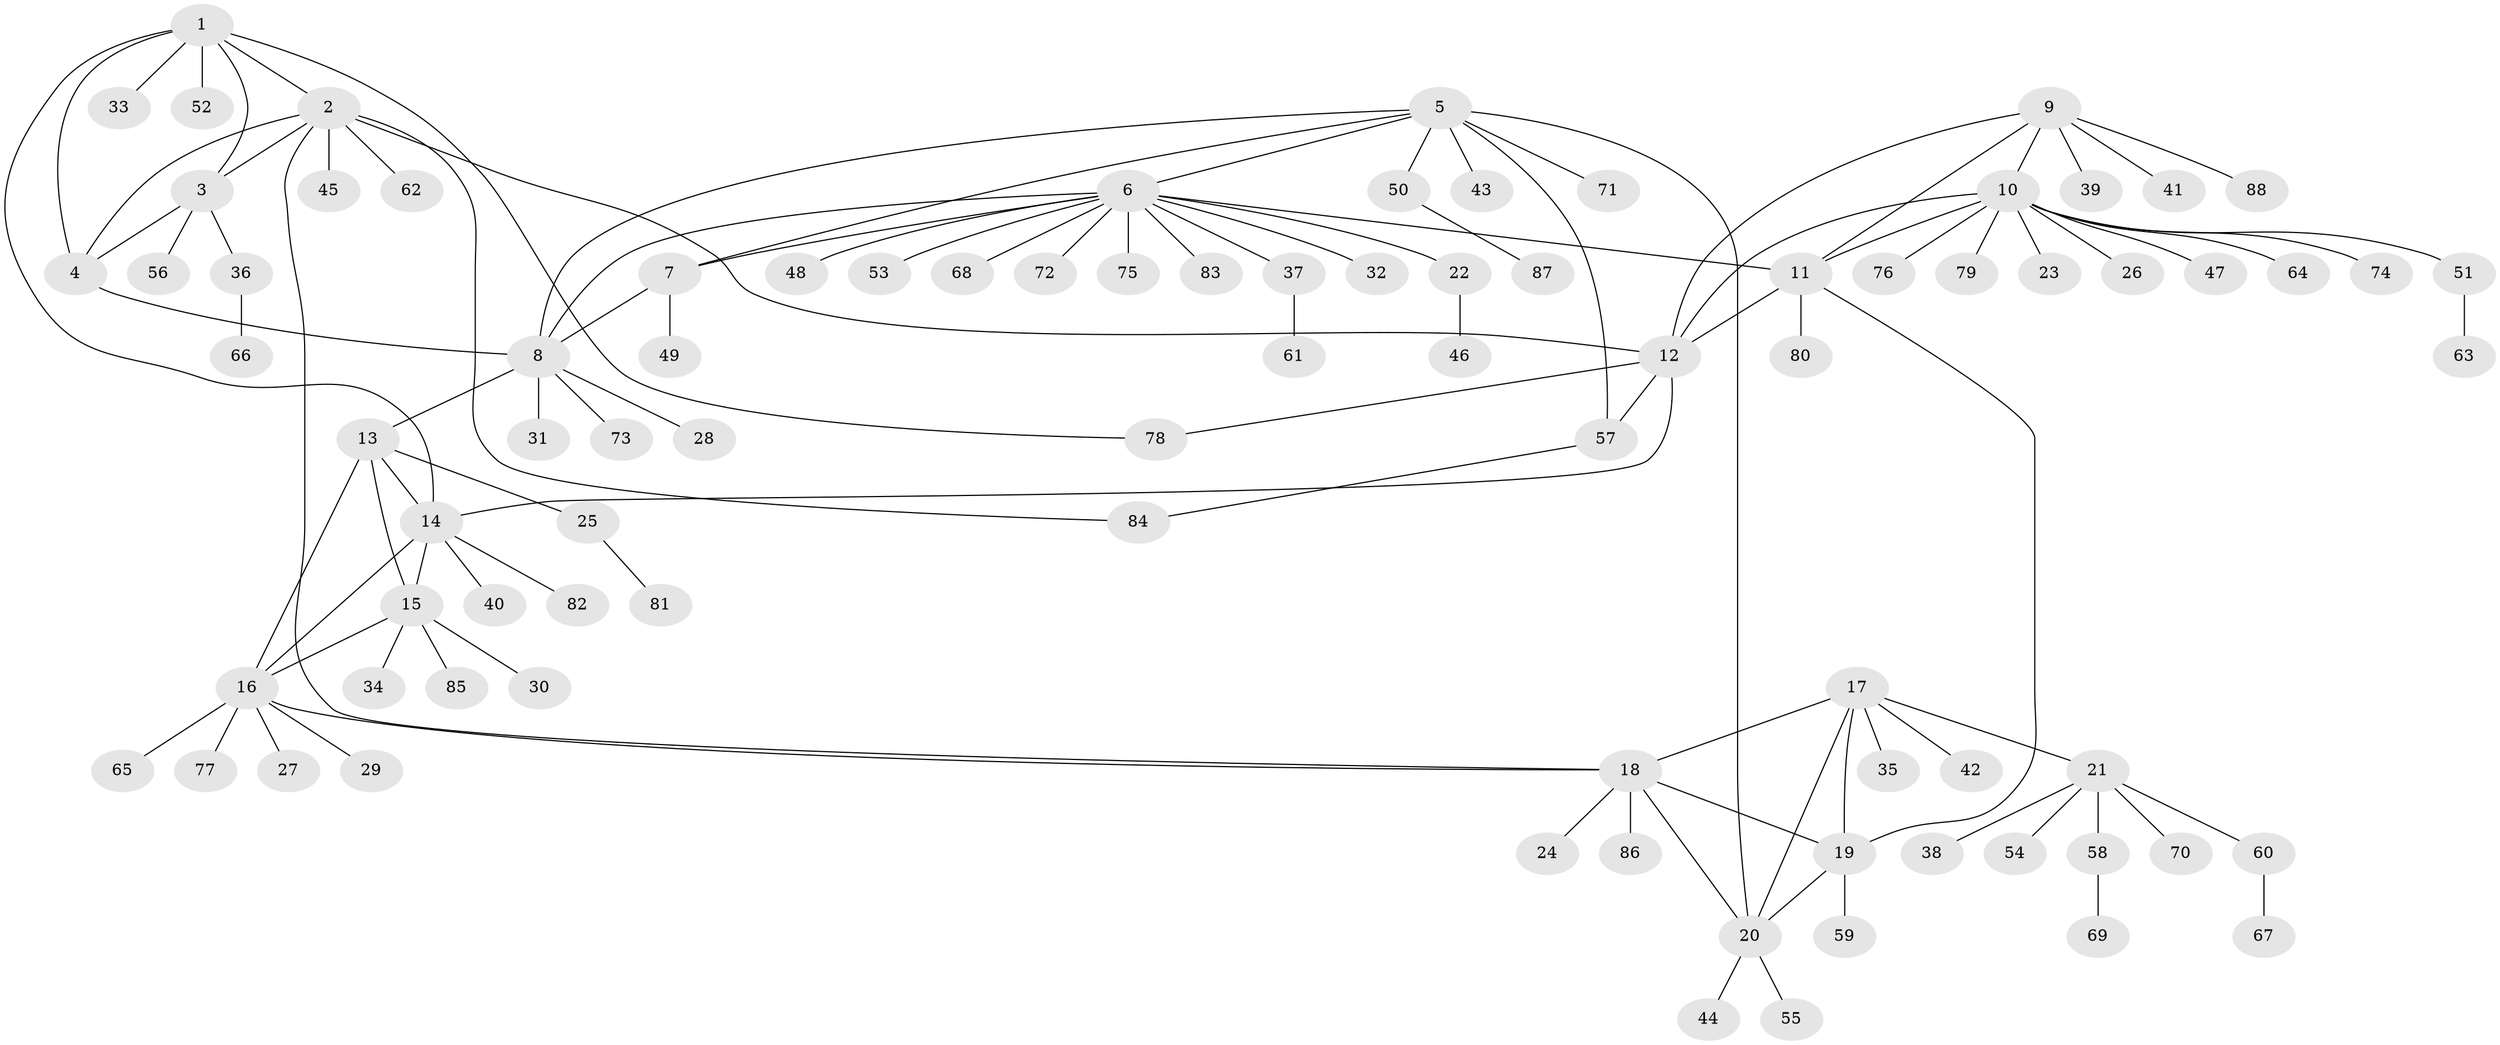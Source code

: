 // Generated by graph-tools (version 1.1) at 2025/15/03/09/25 04:15:51]
// undirected, 88 vertices, 111 edges
graph export_dot {
graph [start="1"]
  node [color=gray90,style=filled];
  1;
  2;
  3;
  4;
  5;
  6;
  7;
  8;
  9;
  10;
  11;
  12;
  13;
  14;
  15;
  16;
  17;
  18;
  19;
  20;
  21;
  22;
  23;
  24;
  25;
  26;
  27;
  28;
  29;
  30;
  31;
  32;
  33;
  34;
  35;
  36;
  37;
  38;
  39;
  40;
  41;
  42;
  43;
  44;
  45;
  46;
  47;
  48;
  49;
  50;
  51;
  52;
  53;
  54;
  55;
  56;
  57;
  58;
  59;
  60;
  61;
  62;
  63;
  64;
  65;
  66;
  67;
  68;
  69;
  70;
  71;
  72;
  73;
  74;
  75;
  76;
  77;
  78;
  79;
  80;
  81;
  82;
  83;
  84;
  85;
  86;
  87;
  88;
  1 -- 2;
  1 -- 3;
  1 -- 4;
  1 -- 14;
  1 -- 33;
  1 -- 52;
  1 -- 78;
  2 -- 3;
  2 -- 4;
  2 -- 12;
  2 -- 18;
  2 -- 45;
  2 -- 62;
  2 -- 84;
  3 -- 4;
  3 -- 36;
  3 -- 56;
  4 -- 8;
  5 -- 6;
  5 -- 7;
  5 -- 8;
  5 -- 20;
  5 -- 43;
  5 -- 50;
  5 -- 57;
  5 -- 71;
  6 -- 7;
  6 -- 8;
  6 -- 11;
  6 -- 22;
  6 -- 32;
  6 -- 37;
  6 -- 48;
  6 -- 53;
  6 -- 68;
  6 -- 72;
  6 -- 75;
  6 -- 83;
  7 -- 8;
  7 -- 49;
  8 -- 13;
  8 -- 28;
  8 -- 31;
  8 -- 73;
  9 -- 10;
  9 -- 11;
  9 -- 12;
  9 -- 39;
  9 -- 41;
  9 -- 88;
  10 -- 11;
  10 -- 12;
  10 -- 23;
  10 -- 26;
  10 -- 47;
  10 -- 51;
  10 -- 64;
  10 -- 74;
  10 -- 76;
  10 -- 79;
  11 -- 12;
  11 -- 19;
  11 -- 80;
  12 -- 14;
  12 -- 57;
  12 -- 78;
  13 -- 14;
  13 -- 15;
  13 -- 16;
  13 -- 25;
  14 -- 15;
  14 -- 16;
  14 -- 40;
  14 -- 82;
  15 -- 16;
  15 -- 30;
  15 -- 34;
  15 -- 85;
  16 -- 18;
  16 -- 27;
  16 -- 29;
  16 -- 65;
  16 -- 77;
  17 -- 18;
  17 -- 19;
  17 -- 20;
  17 -- 21;
  17 -- 35;
  17 -- 42;
  18 -- 19;
  18 -- 20;
  18 -- 24;
  18 -- 86;
  19 -- 20;
  19 -- 59;
  20 -- 44;
  20 -- 55;
  21 -- 38;
  21 -- 54;
  21 -- 58;
  21 -- 60;
  21 -- 70;
  22 -- 46;
  25 -- 81;
  36 -- 66;
  37 -- 61;
  50 -- 87;
  51 -- 63;
  57 -- 84;
  58 -- 69;
  60 -- 67;
}
